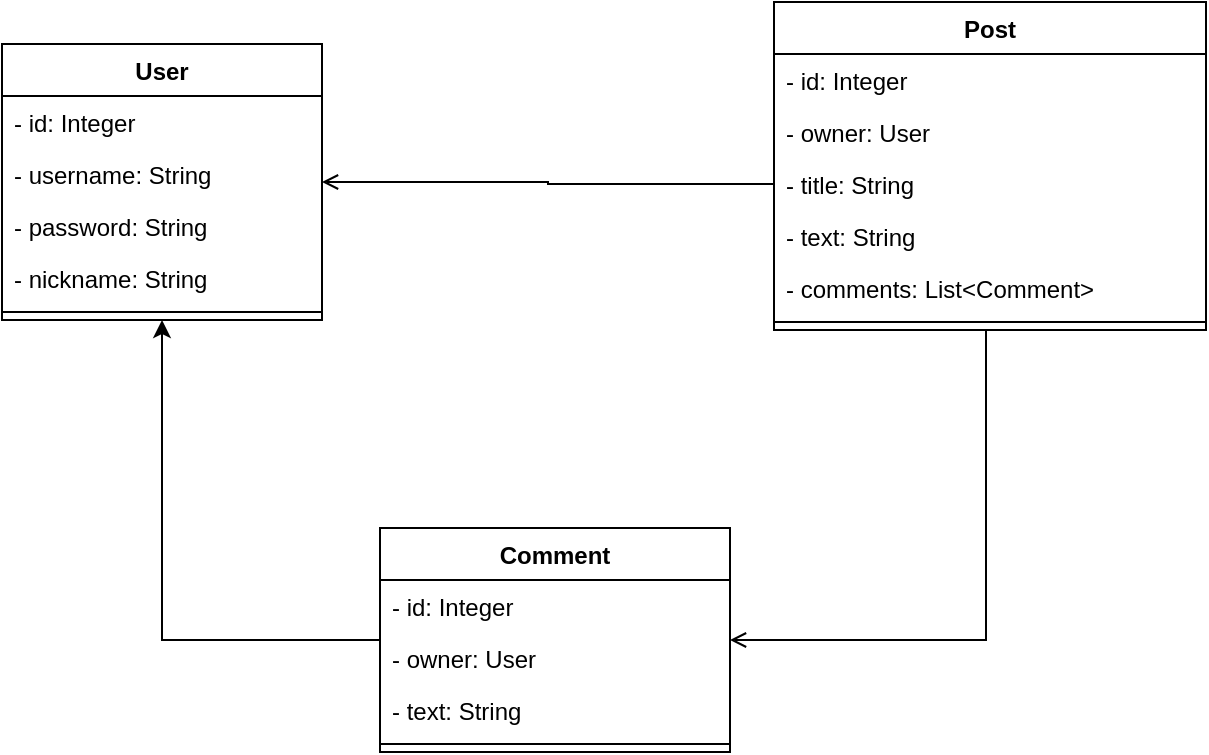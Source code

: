 <mxfile version="24.6.4" type="device" pages="2">
  <diagram name="UML" id="yWSIWULKnIKh-8tNbjG-">
    <mxGraphModel dx="989" dy="578" grid="0" gridSize="10" guides="1" tooltips="1" connect="1" arrows="1" fold="1" page="0" pageScale="1" pageWidth="827" pageHeight="1169" math="0" shadow="0">
      <root>
        <mxCell id="0" />
        <mxCell id="1" parent="0" />
        <mxCell id="78Kf9gJUkmapjE0c5PUe-1" value="User" style="swimlane;fontStyle=1;align=center;verticalAlign=top;childLayout=stackLayout;horizontal=1;startSize=26;horizontalStack=0;resizeParent=1;resizeParentMax=0;resizeLast=0;collapsible=1;marginBottom=0;whiteSpace=wrap;html=1;" vertex="1" parent="1">
          <mxGeometry x="373" y="242" width="160" height="138" as="geometry" />
        </mxCell>
        <mxCell id="78Kf9gJUkmapjE0c5PUe-2" value="- id: Integer" style="text;strokeColor=none;fillColor=none;align=left;verticalAlign=top;spacingLeft=4;spacingRight=4;overflow=hidden;rotatable=0;points=[[0,0.5],[1,0.5]];portConstraint=eastwest;whiteSpace=wrap;html=1;" vertex="1" parent="78Kf9gJUkmapjE0c5PUe-1">
          <mxGeometry y="26" width="160" height="26" as="geometry" />
        </mxCell>
        <mxCell id="78Kf9gJUkmapjE0c5PUe-7" value="- username: String" style="text;strokeColor=none;fillColor=none;align=left;verticalAlign=top;spacingLeft=4;spacingRight=4;overflow=hidden;rotatable=0;points=[[0,0.5],[1,0.5]];portConstraint=eastwest;whiteSpace=wrap;html=1;" vertex="1" parent="78Kf9gJUkmapjE0c5PUe-1">
          <mxGeometry y="52" width="160" height="26" as="geometry" />
        </mxCell>
        <mxCell id="78Kf9gJUkmapjE0c5PUe-6" value="- password: String" style="text;strokeColor=none;fillColor=none;align=left;verticalAlign=top;spacingLeft=4;spacingRight=4;overflow=hidden;rotatable=0;points=[[0,0.5],[1,0.5]];portConstraint=eastwest;whiteSpace=wrap;html=1;" vertex="1" parent="78Kf9gJUkmapjE0c5PUe-1">
          <mxGeometry y="78" width="160" height="26" as="geometry" />
        </mxCell>
        <mxCell id="78Kf9gJUkmapjE0c5PUe-5" value="- nickname: String" style="text;strokeColor=none;fillColor=none;align=left;verticalAlign=top;spacingLeft=4;spacingRight=4;overflow=hidden;rotatable=0;points=[[0,0.5],[1,0.5]];portConstraint=eastwest;whiteSpace=wrap;html=1;" vertex="1" parent="78Kf9gJUkmapjE0c5PUe-1">
          <mxGeometry y="104" width="160" height="26" as="geometry" />
        </mxCell>
        <mxCell id="78Kf9gJUkmapjE0c5PUe-3" value="" style="line;strokeWidth=1;fillColor=none;align=left;verticalAlign=middle;spacingTop=-1;spacingLeft=3;spacingRight=3;rotatable=0;labelPosition=right;points=[];portConstraint=eastwest;strokeColor=inherit;" vertex="1" parent="78Kf9gJUkmapjE0c5PUe-1">
          <mxGeometry y="130" width="160" height="8" as="geometry" />
        </mxCell>
        <mxCell id="78Kf9gJUkmapjE0c5PUe-26" style="edgeStyle=orthogonalEdgeStyle;rounded=0;orthogonalLoop=1;jettySize=auto;html=1;endArrow=open;endFill=0;" edge="1" parent="1" source="78Kf9gJUkmapjE0c5PUe-8" target="78Kf9gJUkmapjE0c5PUe-15">
          <mxGeometry relative="1" as="geometry">
            <Array as="points">
              <mxPoint x="865" y="540" />
            </Array>
          </mxGeometry>
        </mxCell>
        <mxCell id="78Kf9gJUkmapjE0c5PUe-8" value="Post" style="swimlane;fontStyle=1;align=center;verticalAlign=top;childLayout=stackLayout;horizontal=1;startSize=26;horizontalStack=0;resizeParent=1;resizeParentMax=0;resizeLast=0;collapsible=1;marginBottom=0;whiteSpace=wrap;html=1;" vertex="1" parent="1">
          <mxGeometry x="759" y="221" width="216" height="164" as="geometry" />
        </mxCell>
        <mxCell id="78Kf9gJUkmapjE0c5PUe-9" value="- id: Integer" style="text;strokeColor=none;fillColor=none;align=left;verticalAlign=top;spacingLeft=4;spacingRight=4;overflow=hidden;rotatable=0;points=[[0,0.5],[1,0.5]];portConstraint=eastwest;whiteSpace=wrap;html=1;" vertex="1" parent="78Kf9gJUkmapjE0c5PUe-8">
          <mxGeometry y="26" width="216" height="26" as="geometry" />
        </mxCell>
        <mxCell id="78Kf9gJUkmapjE0c5PUe-21" value="- owner: User" style="text;strokeColor=none;fillColor=none;align=left;verticalAlign=top;spacingLeft=4;spacingRight=4;overflow=hidden;rotatable=0;points=[[0,0.5],[1,0.5]];portConstraint=eastwest;whiteSpace=wrap;html=1;" vertex="1" parent="78Kf9gJUkmapjE0c5PUe-8">
          <mxGeometry y="52" width="216" height="26" as="geometry" />
        </mxCell>
        <mxCell id="78Kf9gJUkmapjE0c5PUe-10" value="- title: String" style="text;strokeColor=none;fillColor=none;align=left;verticalAlign=top;spacingLeft=4;spacingRight=4;overflow=hidden;rotatable=0;points=[[0,0.5],[1,0.5]];portConstraint=eastwest;whiteSpace=wrap;html=1;" vertex="1" parent="78Kf9gJUkmapjE0c5PUe-8">
          <mxGeometry y="78" width="216" height="26" as="geometry" />
        </mxCell>
        <mxCell id="78Kf9gJUkmapjE0c5PUe-11" value="- text: String" style="text;strokeColor=none;fillColor=none;align=left;verticalAlign=top;spacingLeft=4;spacingRight=4;overflow=hidden;rotatable=0;points=[[0,0.5],[1,0.5]];portConstraint=eastwest;whiteSpace=wrap;html=1;" vertex="1" parent="78Kf9gJUkmapjE0c5PUe-8">
          <mxGeometry y="104" width="216" height="26" as="geometry" />
        </mxCell>
        <mxCell id="78Kf9gJUkmapjE0c5PUe-14" value="- comments: List&amp;lt;Comment&amp;gt;" style="text;strokeColor=none;fillColor=none;align=left;verticalAlign=top;spacingLeft=4;spacingRight=4;overflow=hidden;rotatable=0;points=[[0,0.5],[1,0.5]];portConstraint=eastwest;whiteSpace=wrap;html=1;" vertex="1" parent="78Kf9gJUkmapjE0c5PUe-8">
          <mxGeometry y="130" width="216" height="26" as="geometry" />
        </mxCell>
        <mxCell id="78Kf9gJUkmapjE0c5PUe-13" value="" style="line;strokeWidth=1;fillColor=none;align=left;verticalAlign=middle;spacingTop=-1;spacingLeft=3;spacingRight=3;rotatable=0;labelPosition=right;points=[];portConstraint=eastwest;strokeColor=inherit;" vertex="1" parent="78Kf9gJUkmapjE0c5PUe-8">
          <mxGeometry y="156" width="216" height="8" as="geometry" />
        </mxCell>
        <mxCell id="78Kf9gJUkmapjE0c5PUe-27" style="edgeStyle=orthogonalEdgeStyle;rounded=0;orthogonalLoop=1;jettySize=auto;html=1;" edge="1" parent="1" source="78Kf9gJUkmapjE0c5PUe-15" target="78Kf9gJUkmapjE0c5PUe-1">
          <mxGeometry relative="1" as="geometry" />
        </mxCell>
        <mxCell id="78Kf9gJUkmapjE0c5PUe-15" value="Comment" style="swimlane;fontStyle=1;align=center;verticalAlign=top;childLayout=stackLayout;horizontal=1;startSize=26;horizontalStack=0;resizeParent=1;resizeParentMax=0;resizeLast=0;collapsible=1;marginBottom=0;whiteSpace=wrap;html=1;" vertex="1" parent="1">
          <mxGeometry x="562" y="484" width="175" height="112" as="geometry" />
        </mxCell>
        <mxCell id="78Kf9gJUkmapjE0c5PUe-16" value="- id: Integer" style="text;strokeColor=none;fillColor=none;align=left;verticalAlign=top;spacingLeft=4;spacingRight=4;overflow=hidden;rotatable=0;points=[[0,0.5],[1,0.5]];portConstraint=eastwest;whiteSpace=wrap;html=1;" vertex="1" parent="78Kf9gJUkmapjE0c5PUe-15">
          <mxGeometry y="26" width="175" height="26" as="geometry" />
        </mxCell>
        <mxCell id="78Kf9gJUkmapjE0c5PUe-22" value="- owner: User" style="text;strokeColor=none;fillColor=none;align=left;verticalAlign=top;spacingLeft=4;spacingRight=4;overflow=hidden;rotatable=0;points=[[0,0.5],[1,0.5]];portConstraint=eastwest;whiteSpace=wrap;html=1;" vertex="1" parent="78Kf9gJUkmapjE0c5PUe-15">
          <mxGeometry y="52" width="175" height="26" as="geometry" />
        </mxCell>
        <mxCell id="78Kf9gJUkmapjE0c5PUe-18" value="- text: String" style="text;strokeColor=none;fillColor=none;align=left;verticalAlign=top;spacingLeft=4;spacingRight=4;overflow=hidden;rotatable=0;points=[[0,0.5],[1,0.5]];portConstraint=eastwest;whiteSpace=wrap;html=1;" vertex="1" parent="78Kf9gJUkmapjE0c5PUe-15">
          <mxGeometry y="78" width="175" height="26" as="geometry" />
        </mxCell>
        <mxCell id="78Kf9gJUkmapjE0c5PUe-20" value="" style="line;strokeWidth=1;fillColor=none;align=left;verticalAlign=middle;spacingTop=-1;spacingLeft=3;spacingRight=3;rotatable=0;labelPosition=right;points=[];portConstraint=eastwest;strokeColor=inherit;" vertex="1" parent="78Kf9gJUkmapjE0c5PUe-15">
          <mxGeometry y="104" width="175" height="8" as="geometry" />
        </mxCell>
        <mxCell id="78Kf9gJUkmapjE0c5PUe-24" style="edgeStyle=orthogonalEdgeStyle;rounded=0;orthogonalLoop=1;jettySize=auto;html=1;endArrow=open;endFill=0;" edge="1" parent="1" source="78Kf9gJUkmapjE0c5PUe-10" target="78Kf9gJUkmapjE0c5PUe-1">
          <mxGeometry relative="1" as="geometry" />
        </mxCell>
      </root>
    </mxGraphModel>
  </diagram>
  <diagram id="X1yo98_D_rP4RTzx9xHv" name="MER">
    <mxGraphModel dx="1595" dy="1098" grid="0" gridSize="10" guides="1" tooltips="1" connect="1" arrows="1" fold="1" page="0" pageScale="1" pageWidth="827" pageHeight="1169" math="0" shadow="0">
      <root>
        <mxCell id="0" />
        <mxCell id="1" parent="0" />
        <mxCell id="QoQGsvMkiPfnfJS45vMl-54" style="edgeStyle=orthogonalEdgeStyle;rounded=0;orthogonalLoop=1;jettySize=auto;html=1;startArrow=ERone;startFill=0;endArrow=ERoneToMany;endFill=0;" edge="1" parent="1" source="QoQGsvMkiPfnfJS45vMl-1" target="QoQGsvMkiPfnfJS45vMl-14">
          <mxGeometry relative="1" as="geometry" />
        </mxCell>
        <mxCell id="QoQGsvMkiPfnfJS45vMl-1" value="USR_USER" style="shape=table;startSize=30;container=1;collapsible=1;childLayout=tableLayout;fixedRows=1;rowLines=0;fontStyle=1;align=center;resizeLast=1;html=1;" vertex="1" parent="1">
          <mxGeometry x="-270" y="-117" width="200" height="150" as="geometry" />
        </mxCell>
        <mxCell id="QoQGsvMkiPfnfJS45vMl-2" value="" style="shape=tableRow;horizontal=0;startSize=0;swimlaneHead=0;swimlaneBody=0;fillColor=none;collapsible=0;dropTarget=0;points=[[0,0.5],[1,0.5]];portConstraint=eastwest;top=0;left=0;right=0;bottom=1;" vertex="1" parent="QoQGsvMkiPfnfJS45vMl-1">
          <mxGeometry y="30" width="200" height="30" as="geometry" />
        </mxCell>
        <mxCell id="QoQGsvMkiPfnfJS45vMl-3" value="PK" style="shape=partialRectangle;connectable=0;fillColor=none;top=0;left=0;bottom=0;right=0;fontStyle=1;overflow=hidden;whiteSpace=wrap;html=1;" vertex="1" parent="QoQGsvMkiPfnfJS45vMl-2">
          <mxGeometry width="30" height="30" as="geometry">
            <mxRectangle width="30" height="30" as="alternateBounds" />
          </mxGeometry>
        </mxCell>
        <mxCell id="QoQGsvMkiPfnfJS45vMl-4" value="USR_ID: INTEGER" style="shape=partialRectangle;connectable=0;fillColor=none;top=0;left=0;bottom=0;right=0;align=left;spacingLeft=6;fontStyle=5;overflow=hidden;whiteSpace=wrap;html=1;" vertex="1" parent="QoQGsvMkiPfnfJS45vMl-2">
          <mxGeometry x="30" width="170" height="30" as="geometry">
            <mxRectangle width="170" height="30" as="alternateBounds" />
          </mxGeometry>
        </mxCell>
        <mxCell id="QoQGsvMkiPfnfJS45vMl-5" value="" style="shape=tableRow;horizontal=0;startSize=0;swimlaneHead=0;swimlaneBody=0;fillColor=none;collapsible=0;dropTarget=0;points=[[0,0.5],[1,0.5]];portConstraint=eastwest;top=0;left=0;right=0;bottom=0;" vertex="1" parent="QoQGsvMkiPfnfJS45vMl-1">
          <mxGeometry y="60" width="200" height="30" as="geometry" />
        </mxCell>
        <mxCell id="QoQGsvMkiPfnfJS45vMl-6" value="" style="shape=partialRectangle;connectable=0;fillColor=none;top=0;left=0;bottom=0;right=0;editable=1;overflow=hidden;whiteSpace=wrap;html=1;" vertex="1" parent="QoQGsvMkiPfnfJS45vMl-5">
          <mxGeometry width="30" height="30" as="geometry">
            <mxRectangle width="30" height="30" as="alternateBounds" />
          </mxGeometry>
        </mxCell>
        <mxCell id="QoQGsvMkiPfnfJS45vMl-7" value="USR_USERNAME: TEXT" style="shape=partialRectangle;connectable=0;fillColor=none;top=0;left=0;bottom=0;right=0;align=left;spacingLeft=6;overflow=hidden;whiteSpace=wrap;html=1;" vertex="1" parent="QoQGsvMkiPfnfJS45vMl-5">
          <mxGeometry x="30" width="170" height="30" as="geometry">
            <mxRectangle width="170" height="30" as="alternateBounds" />
          </mxGeometry>
        </mxCell>
        <mxCell id="QoQGsvMkiPfnfJS45vMl-8" value="" style="shape=tableRow;horizontal=0;startSize=0;swimlaneHead=0;swimlaneBody=0;fillColor=none;collapsible=0;dropTarget=0;points=[[0,0.5],[1,0.5]];portConstraint=eastwest;top=0;left=0;right=0;bottom=0;" vertex="1" parent="QoQGsvMkiPfnfJS45vMl-1">
          <mxGeometry y="90" width="200" height="30" as="geometry" />
        </mxCell>
        <mxCell id="QoQGsvMkiPfnfJS45vMl-9" value="" style="shape=partialRectangle;connectable=0;fillColor=none;top=0;left=0;bottom=0;right=0;editable=1;overflow=hidden;whiteSpace=wrap;html=1;" vertex="1" parent="QoQGsvMkiPfnfJS45vMl-8">
          <mxGeometry width="30" height="30" as="geometry">
            <mxRectangle width="30" height="30" as="alternateBounds" />
          </mxGeometry>
        </mxCell>
        <mxCell id="QoQGsvMkiPfnfJS45vMl-10" value="USR_PASSWORD: TEXT" style="shape=partialRectangle;connectable=0;fillColor=none;top=0;left=0;bottom=0;right=0;align=left;spacingLeft=6;overflow=hidden;whiteSpace=wrap;html=1;" vertex="1" parent="QoQGsvMkiPfnfJS45vMl-8">
          <mxGeometry x="30" width="170" height="30" as="geometry">
            <mxRectangle width="170" height="30" as="alternateBounds" />
          </mxGeometry>
        </mxCell>
        <mxCell id="QoQGsvMkiPfnfJS45vMl-28" value="" style="shape=tableRow;horizontal=0;startSize=0;swimlaneHead=0;swimlaneBody=0;fillColor=none;collapsible=0;dropTarget=0;points=[[0,0.5],[1,0.5]];portConstraint=eastwest;top=0;left=0;right=0;bottom=0;" vertex="1" parent="QoQGsvMkiPfnfJS45vMl-1">
          <mxGeometry y="120" width="200" height="30" as="geometry" />
        </mxCell>
        <mxCell id="QoQGsvMkiPfnfJS45vMl-29" value="" style="shape=partialRectangle;connectable=0;fillColor=none;top=0;left=0;bottom=0;right=0;editable=1;overflow=hidden;whiteSpace=wrap;html=1;" vertex="1" parent="QoQGsvMkiPfnfJS45vMl-28">
          <mxGeometry width="30" height="30" as="geometry">
            <mxRectangle width="30" height="30" as="alternateBounds" />
          </mxGeometry>
        </mxCell>
        <mxCell id="QoQGsvMkiPfnfJS45vMl-30" value="USR_NICKNAME: TEXT" style="shape=partialRectangle;connectable=0;fillColor=none;top=0;left=0;bottom=0;right=0;align=left;spacingLeft=6;overflow=hidden;whiteSpace=wrap;html=1;" vertex="1" parent="QoQGsvMkiPfnfJS45vMl-28">
          <mxGeometry x="30" width="170" height="30" as="geometry">
            <mxRectangle width="170" height="30" as="alternateBounds" />
          </mxGeometry>
        </mxCell>
        <mxCell id="QoQGsvMkiPfnfJS45vMl-55" style="edgeStyle=orthogonalEdgeStyle;rounded=0;orthogonalLoop=1;jettySize=auto;html=1;startArrow=ERone;startFill=0;endArrow=ERoneToMany;endFill=0;" edge="1" parent="1" source="QoQGsvMkiPfnfJS45vMl-14" target="QoQGsvMkiPfnfJS45vMl-31">
          <mxGeometry relative="1" as="geometry">
            <Array as="points">
              <mxPoint x="247" y="158" />
            </Array>
          </mxGeometry>
        </mxCell>
        <mxCell id="QoQGsvMkiPfnfJS45vMl-14" value="PST_POST" style="shape=table;startSize=30;container=1;collapsible=1;childLayout=tableLayout;fixedRows=1;rowLines=0;fontStyle=1;align=center;resizeLast=1;html=1;" vertex="1" parent="1">
          <mxGeometry x="136" y="-117" width="180" height="150" as="geometry" />
        </mxCell>
        <mxCell id="QoQGsvMkiPfnfJS45vMl-15" value="" style="shape=tableRow;horizontal=0;startSize=0;swimlaneHead=0;swimlaneBody=0;fillColor=none;collapsible=0;dropTarget=0;points=[[0,0.5],[1,0.5]];portConstraint=eastwest;top=0;left=0;right=0;bottom=1;" vertex="1" parent="QoQGsvMkiPfnfJS45vMl-14">
          <mxGeometry y="30" width="180" height="30" as="geometry" />
        </mxCell>
        <mxCell id="QoQGsvMkiPfnfJS45vMl-16" value="PK" style="shape=partialRectangle;connectable=0;fillColor=none;top=0;left=0;bottom=0;right=0;fontStyle=1;overflow=hidden;whiteSpace=wrap;html=1;" vertex="1" parent="QoQGsvMkiPfnfJS45vMl-15">
          <mxGeometry width="30" height="30" as="geometry">
            <mxRectangle width="30" height="30" as="alternateBounds" />
          </mxGeometry>
        </mxCell>
        <mxCell id="QoQGsvMkiPfnfJS45vMl-17" value="PST_ID: INTEGER" style="shape=partialRectangle;connectable=0;fillColor=none;top=0;left=0;bottom=0;right=0;align=left;spacingLeft=6;fontStyle=5;overflow=hidden;whiteSpace=wrap;html=1;" vertex="1" parent="QoQGsvMkiPfnfJS45vMl-15">
          <mxGeometry x="30" width="150" height="30" as="geometry">
            <mxRectangle width="150" height="30" as="alternateBounds" />
          </mxGeometry>
        </mxCell>
        <mxCell id="QoQGsvMkiPfnfJS45vMl-18" value="" style="shape=tableRow;horizontal=0;startSize=0;swimlaneHead=0;swimlaneBody=0;fillColor=none;collapsible=0;dropTarget=0;points=[[0,0.5],[1,0.5]];portConstraint=eastwest;top=0;left=0;right=0;bottom=0;" vertex="1" parent="QoQGsvMkiPfnfJS45vMl-14">
          <mxGeometry y="60" width="180" height="30" as="geometry" />
        </mxCell>
        <mxCell id="QoQGsvMkiPfnfJS45vMl-19" value="FK" style="shape=partialRectangle;connectable=0;fillColor=none;top=0;left=0;bottom=0;right=0;editable=1;overflow=hidden;whiteSpace=wrap;html=1;" vertex="1" parent="QoQGsvMkiPfnfJS45vMl-18">
          <mxGeometry width="30" height="30" as="geometry">
            <mxRectangle width="30" height="30" as="alternateBounds" />
          </mxGeometry>
        </mxCell>
        <mxCell id="QoQGsvMkiPfnfJS45vMl-20" value="USR_ID: INTEGER" style="shape=partialRectangle;connectable=0;fillColor=none;top=0;left=0;bottom=0;right=0;align=left;spacingLeft=6;overflow=hidden;whiteSpace=wrap;html=1;" vertex="1" parent="QoQGsvMkiPfnfJS45vMl-18">
          <mxGeometry x="30" width="150" height="30" as="geometry">
            <mxRectangle width="150" height="30" as="alternateBounds" />
          </mxGeometry>
        </mxCell>
        <mxCell id="QoQGsvMkiPfnfJS45vMl-21" value="" style="shape=tableRow;horizontal=0;startSize=0;swimlaneHead=0;swimlaneBody=0;fillColor=none;collapsible=0;dropTarget=0;points=[[0,0.5],[1,0.5]];portConstraint=eastwest;top=0;left=0;right=0;bottom=0;" vertex="1" parent="QoQGsvMkiPfnfJS45vMl-14">
          <mxGeometry y="90" width="180" height="30" as="geometry" />
        </mxCell>
        <mxCell id="QoQGsvMkiPfnfJS45vMl-22" value="" style="shape=partialRectangle;connectable=0;fillColor=none;top=0;left=0;bottom=0;right=0;editable=1;overflow=hidden;whiteSpace=wrap;html=1;" vertex="1" parent="QoQGsvMkiPfnfJS45vMl-21">
          <mxGeometry width="30" height="30" as="geometry">
            <mxRectangle width="30" height="30" as="alternateBounds" />
          </mxGeometry>
        </mxCell>
        <mxCell id="QoQGsvMkiPfnfJS45vMl-23" value="PST_TITLE: TEXT" style="shape=partialRectangle;connectable=0;fillColor=none;top=0;left=0;bottom=0;right=0;align=left;spacingLeft=6;overflow=hidden;whiteSpace=wrap;html=1;" vertex="1" parent="QoQGsvMkiPfnfJS45vMl-21">
          <mxGeometry x="30" width="150" height="30" as="geometry">
            <mxRectangle width="150" height="30" as="alternateBounds" />
          </mxGeometry>
        </mxCell>
        <mxCell id="QoQGsvMkiPfnfJS45vMl-24" value="" style="shape=tableRow;horizontal=0;startSize=0;swimlaneHead=0;swimlaneBody=0;fillColor=none;collapsible=0;dropTarget=0;points=[[0,0.5],[1,0.5]];portConstraint=eastwest;top=0;left=0;right=0;bottom=0;" vertex="1" parent="QoQGsvMkiPfnfJS45vMl-14">
          <mxGeometry y="120" width="180" height="30" as="geometry" />
        </mxCell>
        <mxCell id="QoQGsvMkiPfnfJS45vMl-25" value="" style="shape=partialRectangle;connectable=0;fillColor=none;top=0;left=0;bottom=0;right=0;editable=1;overflow=hidden;whiteSpace=wrap;html=1;" vertex="1" parent="QoQGsvMkiPfnfJS45vMl-24">
          <mxGeometry width="30" height="30" as="geometry">
            <mxRectangle width="30" height="30" as="alternateBounds" />
          </mxGeometry>
        </mxCell>
        <mxCell id="QoQGsvMkiPfnfJS45vMl-26" value="PST_TEXT:TEXT" style="shape=partialRectangle;connectable=0;fillColor=none;top=0;left=0;bottom=0;right=0;align=left;spacingLeft=6;overflow=hidden;whiteSpace=wrap;html=1;" vertex="1" parent="QoQGsvMkiPfnfJS45vMl-24">
          <mxGeometry x="30" width="150" height="30" as="geometry">
            <mxRectangle width="150" height="30" as="alternateBounds" />
          </mxGeometry>
        </mxCell>
        <mxCell id="QoQGsvMkiPfnfJS45vMl-56" style="edgeStyle=orthogonalEdgeStyle;rounded=0;orthogonalLoop=1;jettySize=auto;html=1;startArrow=ERoneToMany;startFill=0;endArrow=ERone;endFill=0;" edge="1" parent="1" source="QoQGsvMkiPfnfJS45vMl-31" target="QoQGsvMkiPfnfJS45vMl-1">
          <mxGeometry relative="1" as="geometry" />
        </mxCell>
        <mxCell id="QoQGsvMkiPfnfJS45vMl-31" value="CMT_COMMENT" style="shape=table;startSize=30;container=1;collapsible=1;childLayout=tableLayout;fixedRows=1;rowLines=0;fontStyle=1;align=center;resizeLast=1;html=1;" vertex="1" parent="1">
          <mxGeometry x="-59" y="93" width="180" height="150" as="geometry" />
        </mxCell>
        <mxCell id="QoQGsvMkiPfnfJS45vMl-32" value="" style="shape=tableRow;horizontal=0;startSize=0;swimlaneHead=0;swimlaneBody=0;fillColor=none;collapsible=0;dropTarget=0;points=[[0,0.5],[1,0.5]];portConstraint=eastwest;top=0;left=0;right=0;bottom=1;" vertex="1" parent="QoQGsvMkiPfnfJS45vMl-31">
          <mxGeometry y="30" width="180" height="30" as="geometry" />
        </mxCell>
        <mxCell id="QoQGsvMkiPfnfJS45vMl-33" value="PK" style="shape=partialRectangle;connectable=0;fillColor=none;top=0;left=0;bottom=0;right=0;fontStyle=1;overflow=hidden;whiteSpace=wrap;html=1;" vertex="1" parent="QoQGsvMkiPfnfJS45vMl-32">
          <mxGeometry width="30" height="30" as="geometry">
            <mxRectangle width="30" height="30" as="alternateBounds" />
          </mxGeometry>
        </mxCell>
        <mxCell id="QoQGsvMkiPfnfJS45vMl-34" value="CMT_ID:INTEGER" style="shape=partialRectangle;connectable=0;fillColor=none;top=0;left=0;bottom=0;right=0;align=left;spacingLeft=6;fontStyle=5;overflow=hidden;whiteSpace=wrap;html=1;" vertex="1" parent="QoQGsvMkiPfnfJS45vMl-32">
          <mxGeometry x="30" width="150" height="30" as="geometry">
            <mxRectangle width="150" height="30" as="alternateBounds" />
          </mxGeometry>
        </mxCell>
        <mxCell id="QoQGsvMkiPfnfJS45vMl-35" value="" style="shape=tableRow;horizontal=0;startSize=0;swimlaneHead=0;swimlaneBody=0;fillColor=none;collapsible=0;dropTarget=0;points=[[0,0.5],[1,0.5]];portConstraint=eastwest;top=0;left=0;right=0;bottom=0;" vertex="1" parent="QoQGsvMkiPfnfJS45vMl-31">
          <mxGeometry y="60" width="180" height="30" as="geometry" />
        </mxCell>
        <mxCell id="QoQGsvMkiPfnfJS45vMl-36" value="FK" style="shape=partialRectangle;connectable=0;fillColor=none;top=0;left=0;bottom=0;right=0;editable=1;overflow=hidden;whiteSpace=wrap;html=1;" vertex="1" parent="QoQGsvMkiPfnfJS45vMl-35">
          <mxGeometry width="30" height="30" as="geometry">
            <mxRectangle width="30" height="30" as="alternateBounds" />
          </mxGeometry>
        </mxCell>
        <mxCell id="QoQGsvMkiPfnfJS45vMl-37" value="USR_ID: INTEGER" style="shape=partialRectangle;connectable=0;fillColor=none;top=0;left=0;bottom=0;right=0;align=left;spacingLeft=6;overflow=hidden;whiteSpace=wrap;html=1;" vertex="1" parent="QoQGsvMkiPfnfJS45vMl-35">
          <mxGeometry x="30" width="150" height="30" as="geometry">
            <mxRectangle width="150" height="30" as="alternateBounds" />
          </mxGeometry>
        </mxCell>
        <mxCell id="QoQGsvMkiPfnfJS45vMl-38" value="" style="shape=tableRow;horizontal=0;startSize=0;swimlaneHead=0;swimlaneBody=0;fillColor=none;collapsible=0;dropTarget=0;points=[[0,0.5],[1,0.5]];portConstraint=eastwest;top=0;left=0;right=0;bottom=0;" vertex="1" parent="QoQGsvMkiPfnfJS45vMl-31">
          <mxGeometry y="90" width="180" height="30" as="geometry" />
        </mxCell>
        <mxCell id="QoQGsvMkiPfnfJS45vMl-39" value="FK" style="shape=partialRectangle;connectable=0;fillColor=none;top=0;left=0;bottom=0;right=0;editable=1;overflow=hidden;whiteSpace=wrap;html=1;" vertex="1" parent="QoQGsvMkiPfnfJS45vMl-38">
          <mxGeometry width="30" height="30" as="geometry">
            <mxRectangle width="30" height="30" as="alternateBounds" />
          </mxGeometry>
        </mxCell>
        <mxCell id="QoQGsvMkiPfnfJS45vMl-40" value="PST_ID: INTEGER" style="shape=partialRectangle;connectable=0;fillColor=none;top=0;left=0;bottom=0;right=0;align=left;spacingLeft=6;overflow=hidden;whiteSpace=wrap;html=1;" vertex="1" parent="QoQGsvMkiPfnfJS45vMl-38">
          <mxGeometry x="30" width="150" height="30" as="geometry">
            <mxRectangle width="150" height="30" as="alternateBounds" />
          </mxGeometry>
        </mxCell>
        <mxCell id="QoQGsvMkiPfnfJS45vMl-50" value="" style="shape=tableRow;horizontal=0;startSize=0;swimlaneHead=0;swimlaneBody=0;fillColor=none;collapsible=0;dropTarget=0;points=[[0,0.5],[1,0.5]];portConstraint=eastwest;top=0;left=0;right=0;bottom=0;" vertex="1" parent="QoQGsvMkiPfnfJS45vMl-31">
          <mxGeometry y="120" width="180" height="30" as="geometry" />
        </mxCell>
        <mxCell id="QoQGsvMkiPfnfJS45vMl-51" value="" style="shape=partialRectangle;connectable=0;fillColor=none;top=0;left=0;bottom=0;right=0;editable=1;overflow=hidden;whiteSpace=wrap;html=1;" vertex="1" parent="QoQGsvMkiPfnfJS45vMl-50">
          <mxGeometry width="30" height="30" as="geometry">
            <mxRectangle width="30" height="30" as="alternateBounds" />
          </mxGeometry>
        </mxCell>
        <mxCell id="QoQGsvMkiPfnfJS45vMl-52" value="CMT_TEXT: TEXT" style="shape=partialRectangle;connectable=0;fillColor=none;top=0;left=0;bottom=0;right=0;align=left;spacingLeft=6;overflow=hidden;whiteSpace=wrap;html=1;" vertex="1" parent="QoQGsvMkiPfnfJS45vMl-50">
          <mxGeometry x="30" width="150" height="30" as="geometry">
            <mxRectangle width="150" height="30" as="alternateBounds" />
          </mxGeometry>
        </mxCell>
      </root>
    </mxGraphModel>
  </diagram>
</mxfile>

